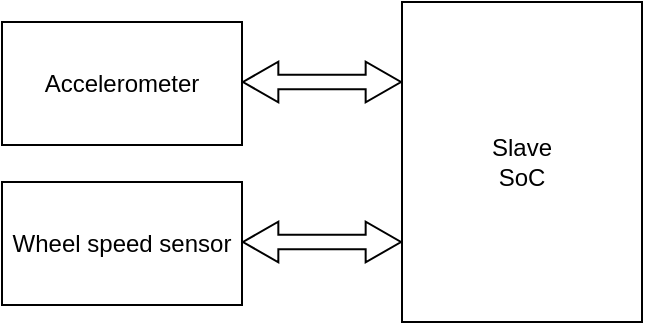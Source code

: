 <mxfile version="24.7.8">
  <diagram name="Page-1" id="za5py0FPynRvcaxtpMyV">
    <mxGraphModel dx="1434" dy="836" grid="1" gridSize="10" guides="1" tooltips="1" connect="1" arrows="1" fold="1" page="1" pageScale="1" pageWidth="1100" pageHeight="850" math="0" shadow="0">
      <root>
        <mxCell id="0" />
        <mxCell id="1" parent="0" />
        <mxCell id="W27nBY-WZ1jYI2XlI_6z-1" value="Slave&lt;div&gt;SoC&lt;/div&gt;" style="rounded=0;whiteSpace=wrap;html=1;snapToPoint=1;arcSize=12;" vertex="1" parent="1">
          <mxGeometry x="360" y="80" width="120" height="160" as="geometry" />
        </mxCell>
        <mxCell id="W27nBY-WZ1jYI2XlI_6z-2" value="" style="shape=flexArrow;endArrow=classic;startArrow=classic;html=1;rounded=0;entryX=0;entryY=0.25;entryDx=0;entryDy=0;startWidth=12;startSize=5.557;width=7.333;endWidth=12;endSize=5.557;" edge="1" parent="1" target="W27nBY-WZ1jYI2XlI_6z-1">
          <mxGeometry width="100" height="100" relative="1" as="geometry">
            <mxPoint x="280" y="120" as="sourcePoint" />
            <mxPoint x="290" y="100" as="targetPoint" />
          </mxGeometry>
        </mxCell>
        <mxCell id="W27nBY-WZ1jYI2XlI_6z-3" value="" style="shape=flexArrow;endArrow=classic;startArrow=classic;html=1;rounded=0;entryX=0;entryY=0.75;entryDx=0;entryDy=0;startWidth=12;startSize=5.557;width=7.333;endWidth=12;endSize=5.557;" edge="1" parent="1" target="W27nBY-WZ1jYI2XlI_6z-1">
          <mxGeometry width="100" height="100" relative="1" as="geometry">
            <mxPoint x="280" y="200" as="sourcePoint" />
            <mxPoint x="320" y="195" as="targetPoint" />
          </mxGeometry>
        </mxCell>
        <mxCell id="W27nBY-WZ1jYI2XlI_6z-4" value="Accelerometer" style="rounded=0;whiteSpace=wrap;html=1;" vertex="1" parent="1">
          <mxGeometry x="160" y="90" width="120" height="61.5" as="geometry" />
        </mxCell>
        <mxCell id="W27nBY-WZ1jYI2XlI_6z-5" value="Wheel speed sensor" style="rounded=0;whiteSpace=wrap;html=1;" vertex="1" parent="1">
          <mxGeometry x="160" y="170" width="120" height="61.5" as="geometry" />
        </mxCell>
      </root>
    </mxGraphModel>
  </diagram>
</mxfile>
